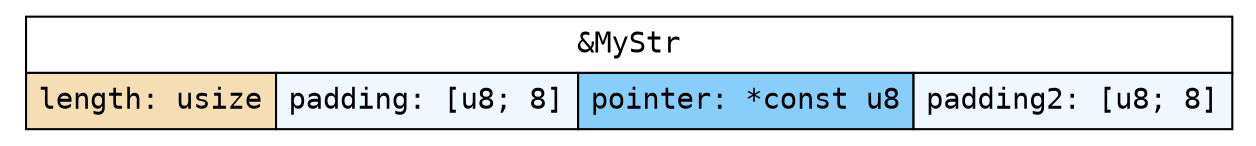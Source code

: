 ///bin/true <<//
/*
//
cd "$(dirname "$(readlink -f "$0")")"
dot -Tsvg "$0" -o "$(basename "$0" .dot)".svg
exit
*/

digraph G {
	node [
		shape = record,
		fontname = monospace,
	];
	//foo [label = "{&amp;MyStr | { length: usize | padding: [u8; 8] | pointer: *const u8 | padding2: [u8; 8] }}"];
	mystr [
		shape = none,
		label = <
			<table border='0' cellspacing='0' cellborder='1' cellpadding='5'>
				<tr>
					<td colspan='4'>&amp;MyStr</td>
				</tr>
				<tr>
					<td bgcolor='wheat'>length: usize</td>
					<td bgcolor='aliceblue'>padding: [u8; 8]</td>
					<td bgcolor='lightskyblue'>pointer: *const u8</td>
					<td bgcolor='aliceblue'>padding2: [u8; 8]</td>
				</tr>
			</table>
		>,
	]
}
